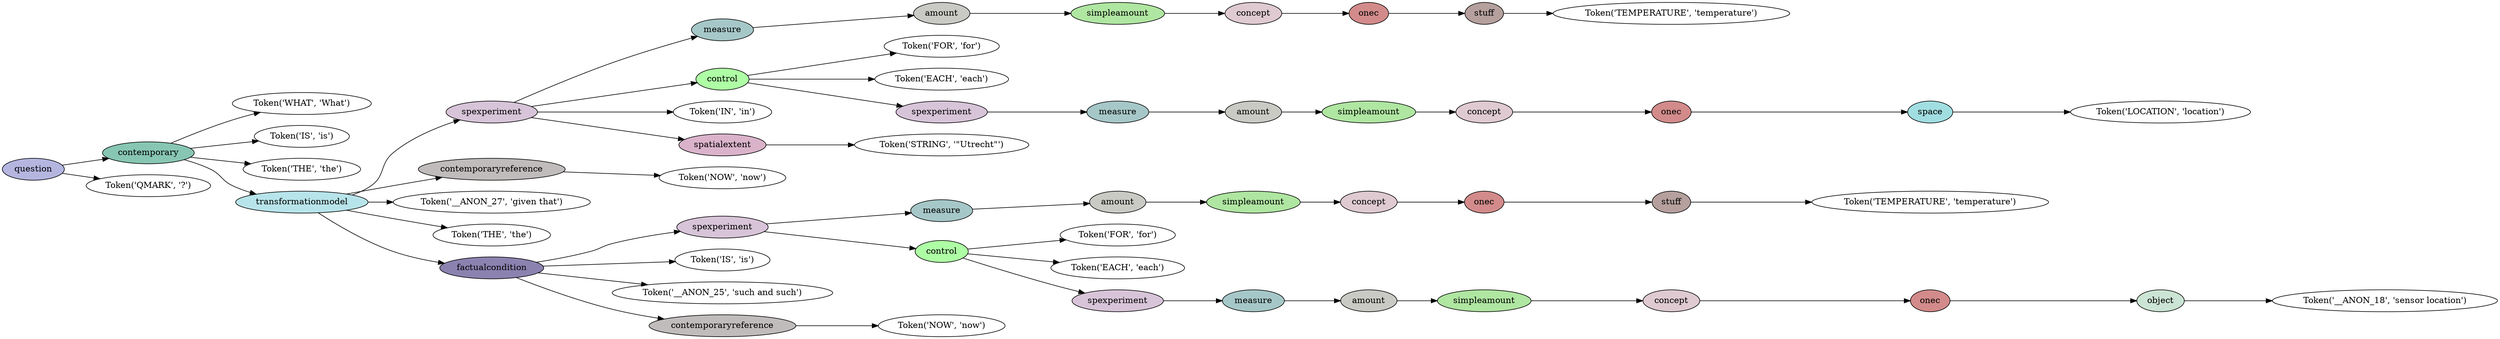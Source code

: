 digraph G {
rankdir=LR;
0 [label="Token('WHAT', 'What')"];
1 [label="Token('IS', 'is')"];
2 [label="Token('THE', 'the')"];
3 [label="Token('TEMPERATURE', 'temperature')"];
4 [fillcolor="#b5a09d", label=stuff, style=filled];
4 -> 3;
5 [fillcolor="#d28b8a", label=onec, style=filled];
5 -> 4;
6 [fillcolor="#dfcad1", label=concept, style=filled];
6 -> 5;
7 [fillcolor="#afe6a1", label=simpleamount, style=filled];
7 -> 6;
8 [fillcolor="#c9cac4", label=amount, style=filled];
8 -> 7;
9 [fillcolor="#a6c7c8", label=measure, style=filled];
9 -> 8;
10 [label="Token('FOR', 'for')"];
11 [label="Token('EACH', 'each')"];
12 [label="Token('LOCATION', 'location')"];
13 [fillcolor="#a1dee1", label=space, style=filled];
13 -> 12;
14 [fillcolor="#d28b8a", label=onec, style=filled];
14 -> 13;
15 [fillcolor="#dfcad1", label=concept, style=filled];
15 -> 14;
16 [fillcolor="#afe6a1", label=simpleamount, style=filled];
16 -> 15;
17 [fillcolor="#c9cac4", label=amount, style=filled];
17 -> 16;
18 [fillcolor="#a6c7c8", label=measure, style=filled];
18 -> 17;
19 [fillcolor="#d8c4d9", label=spexperiment, style=filled];
19 -> 18;
20 [fillcolor="#aefea5", label=control, style=filled];
20 -> 10;
20 -> 11;
20 -> 19;
21 [label="Token('IN', 'in')"];
22 [label="Token('STRING', '\"Utrecht\"')"];
23 [fillcolor="#dab3cb", label=spatialextent, style=filled];
23 -> 22;
24 [fillcolor="#d8c4d9", label=spexperiment, style=filled];
24 -> 9;
24 -> 20;
24 -> 21;
24 -> 23;
25 [label="Token('NOW', 'now')"];
26 [fillcolor="#bfbcbb", label=contemporaryreference, style=filled];
26 -> 25;
27 [label="Token('__ANON_27', 'given that')"];
28 [label="Token('THE', 'the')"];
29 [label="Token('TEMPERATURE', 'temperature')"];
30 [fillcolor="#b5a09d", label=stuff, style=filled];
30 -> 29;
31 [fillcolor="#d28b8a", label=onec, style=filled];
31 -> 30;
32 [fillcolor="#dfcad1", label=concept, style=filled];
32 -> 31;
33 [fillcolor="#afe6a1", label=simpleamount, style=filled];
33 -> 32;
34 [fillcolor="#c9cac4", label=amount, style=filled];
34 -> 33;
35 [fillcolor="#a6c7c8", label=measure, style=filled];
35 -> 34;
36 [label="Token('FOR', 'for')"];
37 [label="Token('EACH', 'each')"];
38 [label="Token('__ANON_18', 'sensor location')"];
39 [fillcolor="#cbe4d3", label=object, style=filled];
39 -> 38;
40 [fillcolor="#d28b8a", label=onec, style=filled];
40 -> 39;
41 [fillcolor="#dfcad1", label=concept, style=filled];
41 -> 40;
42 [fillcolor="#afe6a1", label=simpleamount, style=filled];
42 -> 41;
43 [fillcolor="#c9cac4", label=amount, style=filled];
43 -> 42;
44 [fillcolor="#a6c7c8", label=measure, style=filled];
44 -> 43;
45 [fillcolor="#d8c4d9", label=spexperiment, style=filled];
45 -> 44;
46 [fillcolor="#aefea5", label=control, style=filled];
46 -> 36;
46 -> 37;
46 -> 45;
47 [fillcolor="#d8c4d9", label=spexperiment, style=filled];
47 -> 35;
47 -> 46;
48 [label="Token('IS', 'is')"];
49 [label="Token('__ANON_25', 'such and such')"];
50 [label="Token('NOW', 'now')"];
51 [fillcolor="#bfbcbb", label=contemporaryreference, style=filled];
51 -> 50;
52 [fillcolor="#8b82b0", label=factualcondition, style=filled];
52 -> 47;
52 -> 48;
52 -> 49;
52 -> 51;
53 [fillcolor="#b7e4ea", label=transformationmodel, style=filled];
53 -> 24;
53 -> 26;
53 -> 27;
53 -> 28;
53 -> 52;
54 [fillcolor="#87c6b3", label=contemporary, style=filled];
54 -> 0;
54 -> 1;
54 -> 2;
54 -> 53;
55 [label="Token('QMARK', '?')"];
56 [fillcolor="#b4b6e0", label=question, style=filled];
56 -> 54;
56 -> 55;
}
